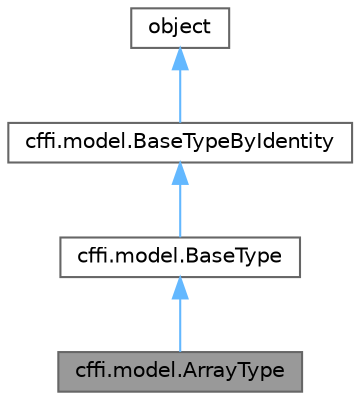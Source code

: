 digraph "cffi.model.ArrayType"
{
 // LATEX_PDF_SIZE
  bgcolor="transparent";
  edge [fontname=Helvetica,fontsize=10,labelfontname=Helvetica,labelfontsize=10];
  node [fontname=Helvetica,fontsize=10,shape=box,height=0.2,width=0.4];
  Node1 [id="Node000001",label="cffi.model.ArrayType",height=0.2,width=0.4,color="gray40", fillcolor="grey60", style="filled", fontcolor="black",tooltip=" "];
  Node2 -> Node1 [id="edge1_Node000001_Node000002",dir="back",color="steelblue1",style="solid",tooltip=" "];
  Node2 [id="Node000002",label="cffi.model.BaseType",height=0.2,width=0.4,color="gray40", fillcolor="white", style="filled",URL="$classcffi_1_1model_1_1_base_type.html",tooltip=" "];
  Node3 -> Node2 [id="edge2_Node000002_Node000003",dir="back",color="steelblue1",style="solid",tooltip=" "];
  Node3 [id="Node000003",label="cffi.model.BaseTypeByIdentity",height=0.2,width=0.4,color="gray40", fillcolor="white", style="filled",URL="$classcffi_1_1model_1_1_base_type_by_identity.html",tooltip=" "];
  Node4 -> Node3 [id="edge3_Node000003_Node000004",dir="back",color="steelblue1",style="solid",tooltip=" "];
  Node4 [id="Node000004",label="object",height=0.2,width=0.4,color="gray40", fillcolor="white", style="filled",tooltip=" "];
}

